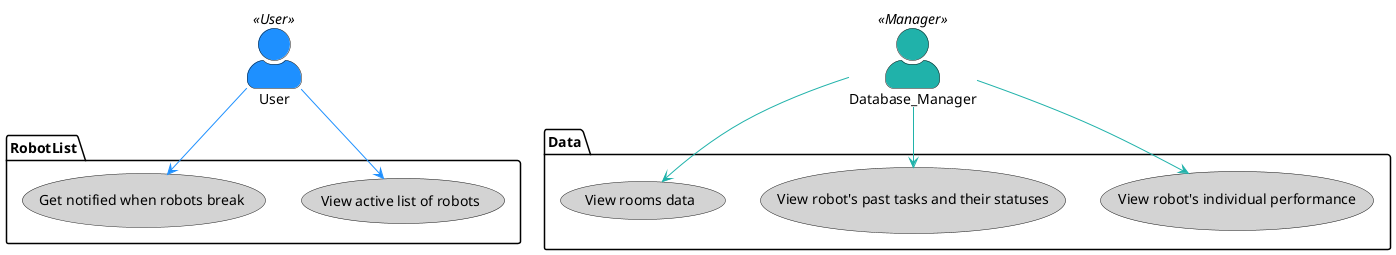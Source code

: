 @startuml uc1
skinparam DefaultFontName Times New Roman
skinparam actorStyle awesome

Actor User
User << User >> #DodgerBlue

Actor Database_Manager
Database_Manager << Manager >> #LightSeaGreen

package Data {
    usecase "View robot's individual performance" as (robot_performance) #LightGrey
    usecase "View robot's past tasks and their statuses" as (paths_efficiency) #LightGrey
    usecase "View rooms data" as (rooms_data) #LightGrey
}

package RobotList {
    usecase "View active list of robots" as (active_free_status) #LightGrey
    usecase "Get notified when robots break" as (broken_status) #LightGrey
}

:User: --> (active_free_status) #DodgerBlue
:User: --> (broken_status) #DodgerBlue
:Database_Manager: --> (robot_performance) #LightSeaGreen
:Database_Manager: --> (paths_efficiency) #LightSeaGreen
:Database_Manager: --> (rooms_data) #LightSeaGreen
@enduml
